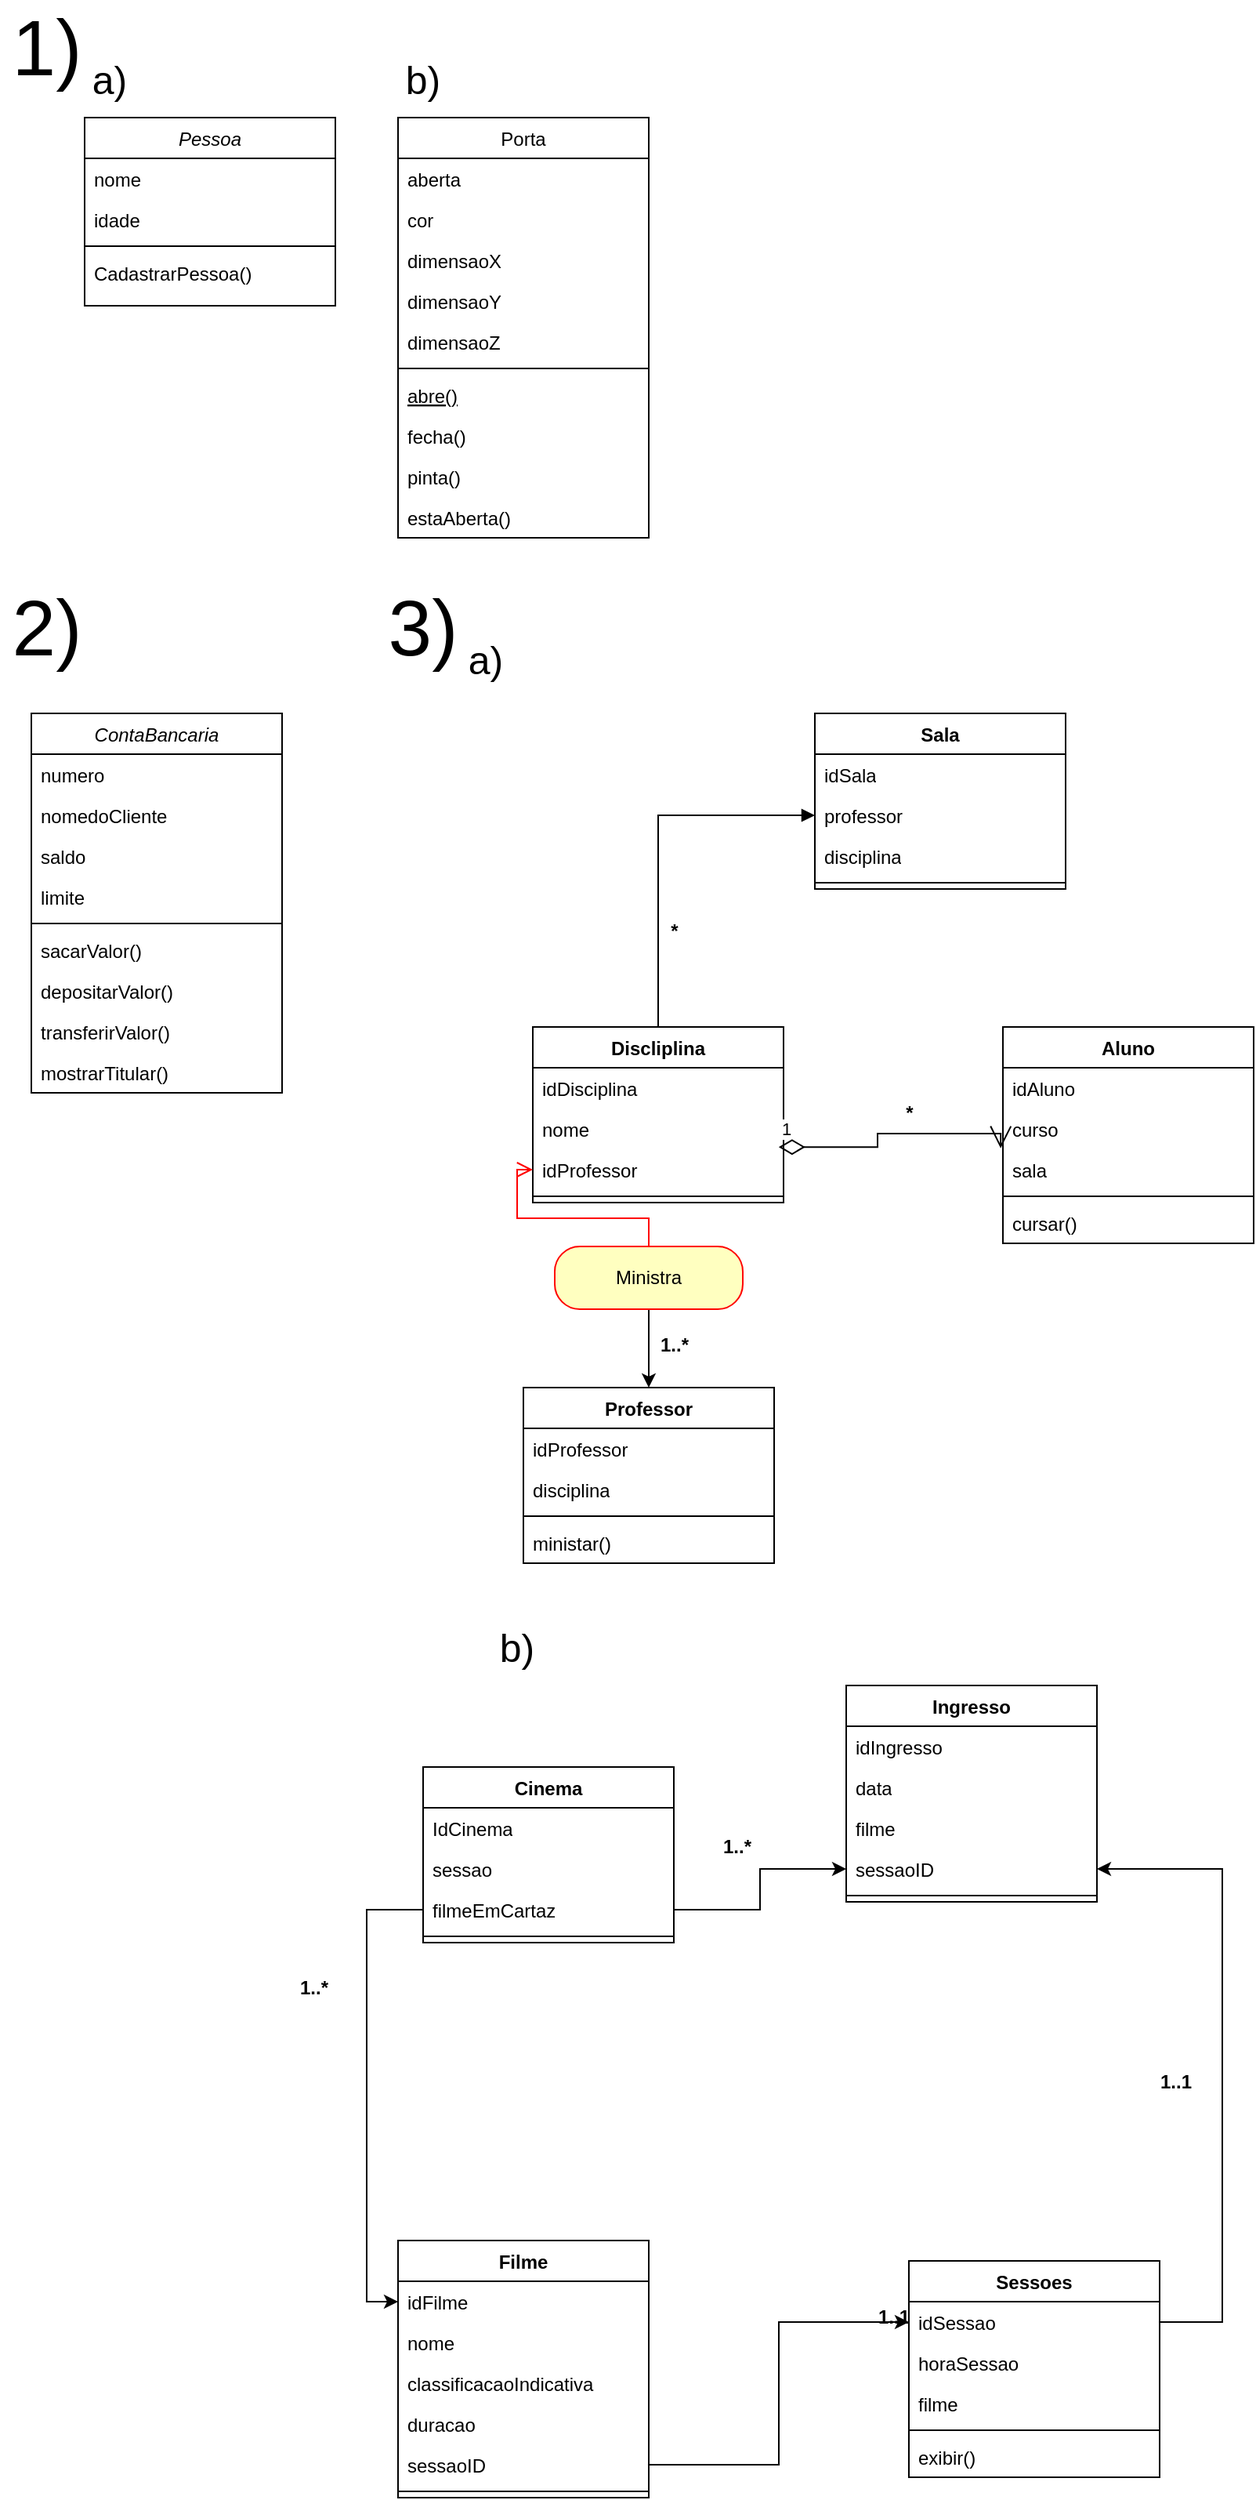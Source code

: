 <mxfile version="26.1.0">
  <diagram id="C5RBs43oDa-KdzZeNtuy" name="Page-1">
    <mxGraphModel dx="949" dy="1942" grid="1" gridSize="10" guides="1" tooltips="1" connect="1" arrows="1" fold="1" page="1" pageScale="1" pageWidth="827" pageHeight="1169" math="0" shadow="0">
      <root>
        <mxCell id="WIyWlLk6GJQsqaUBKTNV-0" />
        <mxCell id="WIyWlLk6GJQsqaUBKTNV-1" parent="WIyWlLk6GJQsqaUBKTNV-0" />
        <mxCell id="zkfFHV4jXpPFQw0GAbJ--0" value="Pessoa" style="swimlane;fontStyle=2;align=center;verticalAlign=top;childLayout=stackLayout;horizontal=1;startSize=26;horizontalStack=0;resizeParent=1;resizeLast=0;collapsible=1;marginBottom=0;rounded=0;shadow=0;strokeWidth=1;" parent="WIyWlLk6GJQsqaUBKTNV-1" vertex="1">
          <mxGeometry x="54" y="-1090" width="160" height="120" as="geometry">
            <mxRectangle x="230" y="140" width="160" height="26" as="alternateBounds" />
          </mxGeometry>
        </mxCell>
        <mxCell id="zkfFHV4jXpPFQw0GAbJ--1" value="nome&#xa;" style="text;align=left;verticalAlign=top;spacingLeft=4;spacingRight=4;overflow=hidden;rotatable=0;points=[[0,0.5],[1,0.5]];portConstraint=eastwest;" parent="zkfFHV4jXpPFQw0GAbJ--0" vertex="1">
          <mxGeometry y="26" width="160" height="26" as="geometry" />
        </mxCell>
        <mxCell id="zkfFHV4jXpPFQw0GAbJ--2" value="idade" style="text;align=left;verticalAlign=top;spacingLeft=4;spacingRight=4;overflow=hidden;rotatable=0;points=[[0,0.5],[1,0.5]];portConstraint=eastwest;rounded=0;shadow=0;html=0;" parent="zkfFHV4jXpPFQw0GAbJ--0" vertex="1">
          <mxGeometry y="52" width="160" height="26" as="geometry" />
        </mxCell>
        <mxCell id="zkfFHV4jXpPFQw0GAbJ--4" value="" style="line;html=1;strokeWidth=1;align=left;verticalAlign=middle;spacingTop=-1;spacingLeft=3;spacingRight=3;rotatable=0;labelPosition=right;points=[];portConstraint=eastwest;" parent="zkfFHV4jXpPFQw0GAbJ--0" vertex="1">
          <mxGeometry y="78" width="160" height="8" as="geometry" />
        </mxCell>
        <mxCell id="zkfFHV4jXpPFQw0GAbJ--5" value="CadastrarPessoa()" style="text;align=left;verticalAlign=top;spacingLeft=4;spacingRight=4;overflow=hidden;rotatable=0;points=[[0,0.5],[1,0.5]];portConstraint=eastwest;" parent="zkfFHV4jXpPFQw0GAbJ--0" vertex="1">
          <mxGeometry y="86" width="160" height="26" as="geometry" />
        </mxCell>
        <mxCell id="zkfFHV4jXpPFQw0GAbJ--6" value="Porta" style="swimlane;fontStyle=0;align=center;verticalAlign=top;childLayout=stackLayout;horizontal=1;startSize=26;horizontalStack=0;resizeParent=1;resizeLast=0;collapsible=1;marginBottom=0;rounded=0;shadow=0;strokeWidth=1;" parent="WIyWlLk6GJQsqaUBKTNV-1" vertex="1">
          <mxGeometry x="254" y="-1090" width="160" height="268" as="geometry">
            <mxRectangle x="130" y="380" width="160" height="26" as="alternateBounds" />
          </mxGeometry>
        </mxCell>
        <mxCell id="zkfFHV4jXpPFQw0GAbJ--7" value="aberta" style="text;align=left;verticalAlign=top;spacingLeft=4;spacingRight=4;overflow=hidden;rotatable=0;points=[[0,0.5],[1,0.5]];portConstraint=eastwest;" parent="zkfFHV4jXpPFQw0GAbJ--6" vertex="1">
          <mxGeometry y="26" width="160" height="26" as="geometry" />
        </mxCell>
        <mxCell id="zkfFHV4jXpPFQw0GAbJ--8" value="cor" style="text;align=left;verticalAlign=top;spacingLeft=4;spacingRight=4;overflow=hidden;rotatable=0;points=[[0,0.5],[1,0.5]];portConstraint=eastwest;rounded=0;shadow=0;html=0;" parent="zkfFHV4jXpPFQw0GAbJ--6" vertex="1">
          <mxGeometry y="52" width="160" height="26" as="geometry" />
        </mxCell>
        <mxCell id="nE7oXFHT_7Qgai8hMC7--0" value="dimensaoX" style="text;align=left;verticalAlign=top;spacingLeft=4;spacingRight=4;overflow=hidden;rotatable=0;points=[[0,0.5],[1,0.5]];portConstraint=eastwest;rounded=0;shadow=0;html=0;" vertex="1" parent="zkfFHV4jXpPFQw0GAbJ--6">
          <mxGeometry y="78" width="160" height="26" as="geometry" />
        </mxCell>
        <mxCell id="nE7oXFHT_7Qgai8hMC7--1" value="dimensaoY" style="text;align=left;verticalAlign=top;spacingLeft=4;spacingRight=4;overflow=hidden;rotatable=0;points=[[0,0.5],[1,0.5]];portConstraint=eastwest;rounded=0;shadow=0;html=0;" vertex="1" parent="zkfFHV4jXpPFQw0GAbJ--6">
          <mxGeometry y="104" width="160" height="26" as="geometry" />
        </mxCell>
        <mxCell id="nE7oXFHT_7Qgai8hMC7--2" value="dimensaoZ" style="text;align=left;verticalAlign=top;spacingLeft=4;spacingRight=4;overflow=hidden;rotatable=0;points=[[0,0.5],[1,0.5]];portConstraint=eastwest;rounded=0;shadow=0;html=0;" vertex="1" parent="zkfFHV4jXpPFQw0GAbJ--6">
          <mxGeometry y="130" width="160" height="26" as="geometry" />
        </mxCell>
        <mxCell id="zkfFHV4jXpPFQw0GAbJ--9" value="" style="line;html=1;strokeWidth=1;align=left;verticalAlign=middle;spacingTop=-1;spacingLeft=3;spacingRight=3;rotatable=0;labelPosition=right;points=[];portConstraint=eastwest;" parent="zkfFHV4jXpPFQw0GAbJ--6" vertex="1">
          <mxGeometry y="156" width="160" height="8" as="geometry" />
        </mxCell>
        <mxCell id="zkfFHV4jXpPFQw0GAbJ--10" value="abre()" style="text;align=left;verticalAlign=top;spacingLeft=4;spacingRight=4;overflow=hidden;rotatable=0;points=[[0,0.5],[1,0.5]];portConstraint=eastwest;fontStyle=4" parent="zkfFHV4jXpPFQw0GAbJ--6" vertex="1">
          <mxGeometry y="164" width="160" height="26" as="geometry" />
        </mxCell>
        <mxCell id="zkfFHV4jXpPFQw0GAbJ--11" value="fecha()" style="text;align=left;verticalAlign=top;spacingLeft=4;spacingRight=4;overflow=hidden;rotatable=0;points=[[0,0.5],[1,0.5]];portConstraint=eastwest;" parent="zkfFHV4jXpPFQw0GAbJ--6" vertex="1">
          <mxGeometry y="190" width="160" height="26" as="geometry" />
        </mxCell>
        <mxCell id="nE7oXFHT_7Qgai8hMC7--3" value="pinta()" style="text;align=left;verticalAlign=top;spacingLeft=4;spacingRight=4;overflow=hidden;rotatable=0;points=[[0,0.5],[1,0.5]];portConstraint=eastwest;" vertex="1" parent="zkfFHV4jXpPFQw0GAbJ--6">
          <mxGeometry y="216" width="160" height="26" as="geometry" />
        </mxCell>
        <mxCell id="nE7oXFHT_7Qgai8hMC7--4" value="estaAberta()" style="text;align=left;verticalAlign=top;spacingLeft=4;spacingRight=4;overflow=hidden;rotatable=0;points=[[0,0.5],[1,0.5]];portConstraint=eastwest;" vertex="1" parent="zkfFHV4jXpPFQw0GAbJ--6">
          <mxGeometry y="242" width="160" height="26" as="geometry" />
        </mxCell>
        <mxCell id="nE7oXFHT_7Qgai8hMC7--5" value="&lt;span style=&quot;font-size: 50px;&quot;&gt;1)&lt;/span&gt;" style="text;html=1;align=center;verticalAlign=middle;whiteSpace=wrap;rounded=0;" vertex="1" parent="WIyWlLk6GJQsqaUBKTNV-1">
          <mxGeometry y="-1150" width="60" height="30" as="geometry" />
        </mxCell>
        <mxCell id="nE7oXFHT_7Qgai8hMC7--8" value="&lt;font style=&quot;font-size: 25px;&quot;&gt;a)&lt;/font&gt;" style="text;html=1;align=center;verticalAlign=middle;whiteSpace=wrap;rounded=0;" vertex="1" parent="WIyWlLk6GJQsqaUBKTNV-1">
          <mxGeometry x="40" y="-1130" width="60" height="30" as="geometry" />
        </mxCell>
        <mxCell id="nE7oXFHT_7Qgai8hMC7--9" value="&lt;font style=&quot;font-size: 25px;&quot;&gt;b)&lt;/font&gt;" style="text;html=1;align=center;verticalAlign=middle;whiteSpace=wrap;rounded=0;" vertex="1" parent="WIyWlLk6GJQsqaUBKTNV-1">
          <mxGeometry x="240" y="-1130" width="60" height="30" as="geometry" />
        </mxCell>
        <mxCell id="nE7oXFHT_7Qgai8hMC7--10" value="&lt;span style=&quot;font-size: 50px;&quot;&gt;2&lt;/span&gt;&lt;span style=&quot;font-size: 50px; background-color: transparent; color: light-dark(rgb(0, 0, 0), rgb(255, 255, 255));&quot;&gt;)&lt;/span&gt;" style="text;html=1;align=center;verticalAlign=middle;whiteSpace=wrap;rounded=0;" vertex="1" parent="WIyWlLk6GJQsqaUBKTNV-1">
          <mxGeometry y="-780" width="60" height="30" as="geometry" />
        </mxCell>
        <mxCell id="nE7oXFHT_7Qgai8hMC7--11" value="&lt;span style=&quot;font-weight: normal;&quot;&gt;&lt;i&gt;ContaBancaria&lt;/i&gt;&lt;/span&gt;" style="swimlane;fontStyle=1;align=center;verticalAlign=top;childLayout=stackLayout;horizontal=1;startSize=26;horizontalStack=0;resizeParent=1;resizeParentMax=0;resizeLast=0;collapsible=1;marginBottom=0;whiteSpace=wrap;html=1;" vertex="1" parent="WIyWlLk6GJQsqaUBKTNV-1">
          <mxGeometry x="20" y="-710" width="160" height="242" as="geometry" />
        </mxCell>
        <mxCell id="nE7oXFHT_7Qgai8hMC7--12" value="numero" style="text;strokeColor=none;fillColor=none;align=left;verticalAlign=top;spacingLeft=4;spacingRight=4;overflow=hidden;rotatable=0;points=[[0,0.5],[1,0.5]];portConstraint=eastwest;whiteSpace=wrap;html=1;" vertex="1" parent="nE7oXFHT_7Qgai8hMC7--11">
          <mxGeometry y="26" width="160" height="26" as="geometry" />
        </mxCell>
        <mxCell id="nE7oXFHT_7Qgai8hMC7--15" value="nomedoCliente" style="text;strokeColor=none;fillColor=none;align=left;verticalAlign=top;spacingLeft=4;spacingRight=4;overflow=hidden;rotatable=0;points=[[0,0.5],[1,0.5]];portConstraint=eastwest;whiteSpace=wrap;html=1;" vertex="1" parent="nE7oXFHT_7Qgai8hMC7--11">
          <mxGeometry y="52" width="160" height="26" as="geometry" />
        </mxCell>
        <mxCell id="nE7oXFHT_7Qgai8hMC7--16" value="saldo&lt;div&gt;&lt;br&gt;&lt;/div&gt;" style="text;strokeColor=none;fillColor=none;align=left;verticalAlign=top;spacingLeft=4;spacingRight=4;overflow=hidden;rotatable=0;points=[[0,0.5],[1,0.5]];portConstraint=eastwest;whiteSpace=wrap;html=1;" vertex="1" parent="nE7oXFHT_7Qgai8hMC7--11">
          <mxGeometry y="78" width="160" height="26" as="geometry" />
        </mxCell>
        <mxCell id="nE7oXFHT_7Qgai8hMC7--17" value="&lt;div&gt;limite&lt;/div&gt;" style="text;strokeColor=none;fillColor=none;align=left;verticalAlign=top;spacingLeft=4;spacingRight=4;overflow=hidden;rotatable=0;points=[[0,0.5],[1,0.5]];portConstraint=eastwest;whiteSpace=wrap;html=1;" vertex="1" parent="nE7oXFHT_7Qgai8hMC7--11">
          <mxGeometry y="104" width="160" height="26" as="geometry" />
        </mxCell>
        <mxCell id="nE7oXFHT_7Qgai8hMC7--13" value="" style="line;strokeWidth=1;fillColor=none;align=left;verticalAlign=middle;spacingTop=-1;spacingLeft=3;spacingRight=3;rotatable=0;labelPosition=right;points=[];portConstraint=eastwest;strokeColor=inherit;" vertex="1" parent="nE7oXFHT_7Qgai8hMC7--11">
          <mxGeometry y="130" width="160" height="8" as="geometry" />
        </mxCell>
        <mxCell id="nE7oXFHT_7Qgai8hMC7--14" value="sacarValor()" style="text;strokeColor=none;fillColor=none;align=left;verticalAlign=top;spacingLeft=4;spacingRight=4;overflow=hidden;rotatable=0;points=[[0,0.5],[1,0.5]];portConstraint=eastwest;whiteSpace=wrap;html=1;" vertex="1" parent="nE7oXFHT_7Qgai8hMC7--11">
          <mxGeometry y="138" width="160" height="26" as="geometry" />
        </mxCell>
        <mxCell id="nE7oXFHT_7Qgai8hMC7--18" value="depositarValor()" style="text;strokeColor=none;fillColor=none;align=left;verticalAlign=top;spacingLeft=4;spacingRight=4;overflow=hidden;rotatable=0;points=[[0,0.5],[1,0.5]];portConstraint=eastwest;whiteSpace=wrap;html=1;" vertex="1" parent="nE7oXFHT_7Qgai8hMC7--11">
          <mxGeometry y="164" width="160" height="26" as="geometry" />
        </mxCell>
        <mxCell id="nE7oXFHT_7Qgai8hMC7--19" value="transferirValor()" style="text;strokeColor=none;fillColor=none;align=left;verticalAlign=top;spacingLeft=4;spacingRight=4;overflow=hidden;rotatable=0;points=[[0,0.5],[1,0.5]];portConstraint=eastwest;whiteSpace=wrap;html=1;" vertex="1" parent="nE7oXFHT_7Qgai8hMC7--11">
          <mxGeometry y="190" width="160" height="26" as="geometry" />
        </mxCell>
        <mxCell id="nE7oXFHT_7Qgai8hMC7--20" value="mostrarTitular()" style="text;strokeColor=none;fillColor=none;align=left;verticalAlign=top;spacingLeft=4;spacingRight=4;overflow=hidden;rotatable=0;points=[[0,0.5],[1,0.5]];portConstraint=eastwest;whiteSpace=wrap;html=1;" vertex="1" parent="nE7oXFHT_7Qgai8hMC7--11">
          <mxGeometry y="216" width="160" height="26" as="geometry" />
        </mxCell>
        <mxCell id="nE7oXFHT_7Qgai8hMC7--21" value="&lt;span style=&quot;font-size: 50px;&quot;&gt;3)&lt;/span&gt;" style="text;html=1;align=center;verticalAlign=middle;whiteSpace=wrap;rounded=0;" vertex="1" parent="WIyWlLk6GJQsqaUBKTNV-1">
          <mxGeometry x="240" y="-780" width="60" height="30" as="geometry" />
        </mxCell>
        <mxCell id="nE7oXFHT_7Qgai8hMC7--22" value="&lt;font style=&quot;font-size: 25px;&quot;&gt;a)&lt;/font&gt;" style="text;html=1;align=center;verticalAlign=middle;whiteSpace=wrap;rounded=0;" vertex="1" parent="WIyWlLk6GJQsqaUBKTNV-1">
          <mxGeometry x="280" y="-760" width="60" height="30" as="geometry" />
        </mxCell>
        <mxCell id="nE7oXFHT_7Qgai8hMC7--24" value="Sala" style="swimlane;fontStyle=1;align=center;verticalAlign=top;childLayout=stackLayout;horizontal=1;startSize=26;horizontalStack=0;resizeParent=1;resizeParentMax=0;resizeLast=0;collapsible=1;marginBottom=0;whiteSpace=wrap;html=1;" vertex="1" parent="WIyWlLk6GJQsqaUBKTNV-1">
          <mxGeometry x="520" y="-710" width="160" height="112" as="geometry" />
        </mxCell>
        <mxCell id="nE7oXFHT_7Qgai8hMC7--25" value="idSala" style="text;strokeColor=none;fillColor=none;align=left;verticalAlign=top;spacingLeft=4;spacingRight=4;overflow=hidden;rotatable=0;points=[[0,0.5],[1,0.5]];portConstraint=eastwest;whiteSpace=wrap;html=1;" vertex="1" parent="nE7oXFHT_7Qgai8hMC7--24">
          <mxGeometry y="26" width="160" height="26" as="geometry" />
        </mxCell>
        <mxCell id="nE7oXFHT_7Qgai8hMC7--36" value="professor" style="text;strokeColor=none;fillColor=none;align=left;verticalAlign=top;spacingLeft=4;spacingRight=4;overflow=hidden;rotatable=0;points=[[0,0.5],[1,0.5]];portConstraint=eastwest;whiteSpace=wrap;html=1;" vertex="1" parent="nE7oXFHT_7Qgai8hMC7--24">
          <mxGeometry y="52" width="160" height="26" as="geometry" />
        </mxCell>
        <mxCell id="nE7oXFHT_7Qgai8hMC7--35" value="disciplina" style="text;strokeColor=none;fillColor=none;align=left;verticalAlign=top;spacingLeft=4;spacingRight=4;overflow=hidden;rotatable=0;points=[[0,0.5],[1,0.5]];portConstraint=eastwest;whiteSpace=wrap;html=1;" vertex="1" parent="nE7oXFHT_7Qgai8hMC7--24">
          <mxGeometry y="78" width="160" height="26" as="geometry" />
        </mxCell>
        <mxCell id="nE7oXFHT_7Qgai8hMC7--26" value="" style="line;strokeWidth=1;fillColor=none;align=left;verticalAlign=middle;spacingTop=-1;spacingLeft=3;spacingRight=3;rotatable=0;labelPosition=right;points=[];portConstraint=eastwest;strokeColor=inherit;" vertex="1" parent="nE7oXFHT_7Qgai8hMC7--24">
          <mxGeometry y="104" width="160" height="8" as="geometry" />
        </mxCell>
        <mxCell id="nE7oXFHT_7Qgai8hMC7--28" value="Discliplina" style="swimlane;fontStyle=1;align=center;verticalAlign=top;childLayout=stackLayout;horizontal=1;startSize=26;horizontalStack=0;resizeParent=1;resizeParentMax=0;resizeLast=0;collapsible=1;marginBottom=0;whiteSpace=wrap;html=1;" vertex="1" parent="WIyWlLk6GJQsqaUBKTNV-1">
          <mxGeometry x="340" y="-510" width="160" height="112" as="geometry" />
        </mxCell>
        <mxCell id="nE7oXFHT_7Qgai8hMC7--37" value="" style="endArrow=block;endFill=1;html=1;edgeStyle=orthogonalEdgeStyle;align=left;verticalAlign=top;rounded=0;entryX=0;entryY=0.5;entryDx=0;entryDy=0;" edge="1" parent="nE7oXFHT_7Qgai8hMC7--28" target="nE7oXFHT_7Qgai8hMC7--36">
          <mxGeometry x="-1" relative="1" as="geometry">
            <mxPoint x="80" as="sourcePoint" />
            <mxPoint x="240" y="10" as="targetPoint" />
            <Array as="points">
              <mxPoint x="80" y="-135" />
            </Array>
          </mxGeometry>
        </mxCell>
        <mxCell id="nE7oXFHT_7Qgai8hMC7--29" value="idDisciplina" style="text;strokeColor=none;fillColor=none;align=left;verticalAlign=top;spacingLeft=4;spacingRight=4;overflow=hidden;rotatable=0;points=[[0,0.5],[1,0.5]];portConstraint=eastwest;whiteSpace=wrap;html=1;" vertex="1" parent="nE7oXFHT_7Qgai8hMC7--28">
          <mxGeometry y="26" width="160" height="26" as="geometry" />
        </mxCell>
        <mxCell id="nE7oXFHT_7Qgai8hMC7--34" value="nome" style="text;strokeColor=none;fillColor=none;align=left;verticalAlign=top;spacingLeft=4;spacingRight=4;overflow=hidden;rotatable=0;points=[[0,0.5],[1,0.5]];portConstraint=eastwest;whiteSpace=wrap;html=1;" vertex="1" parent="nE7oXFHT_7Qgai8hMC7--28">
          <mxGeometry y="52" width="160" height="26" as="geometry" />
        </mxCell>
        <mxCell id="nE7oXFHT_7Qgai8hMC7--32" value="idProfessor" style="text;strokeColor=none;fillColor=none;align=left;verticalAlign=top;spacingLeft=4;spacingRight=4;overflow=hidden;rotatable=0;points=[[0,0.5],[1,0.5]];portConstraint=eastwest;whiteSpace=wrap;html=1;" vertex="1" parent="nE7oXFHT_7Qgai8hMC7--28">
          <mxGeometry y="78" width="160" height="26" as="geometry" />
        </mxCell>
        <mxCell id="nE7oXFHT_7Qgai8hMC7--30" value="" style="line;strokeWidth=1;fillColor=none;align=left;verticalAlign=middle;spacingTop=-1;spacingLeft=3;spacingRight=3;rotatable=0;labelPosition=right;points=[];portConstraint=eastwest;strokeColor=inherit;" vertex="1" parent="nE7oXFHT_7Qgai8hMC7--28">
          <mxGeometry y="104" width="160" height="8" as="geometry" />
        </mxCell>
        <mxCell id="nE7oXFHT_7Qgai8hMC7--39" value="*" style="text;align=center;fontStyle=1;verticalAlign=middle;spacingLeft=3;spacingRight=3;strokeColor=none;rotatable=0;points=[[0,0.5],[1,0.5]];portConstraint=eastwest;html=1;" vertex="1" parent="WIyWlLk6GJQsqaUBKTNV-1">
          <mxGeometry x="390" y="-584" width="80" height="26" as="geometry" />
        </mxCell>
        <mxCell id="nE7oXFHT_7Qgai8hMC7--40" value="Professor" style="swimlane;fontStyle=1;align=center;verticalAlign=top;childLayout=stackLayout;horizontal=1;startSize=26;horizontalStack=0;resizeParent=1;resizeParentMax=0;resizeLast=0;collapsible=1;marginBottom=0;whiteSpace=wrap;html=1;" vertex="1" parent="WIyWlLk6GJQsqaUBKTNV-1">
          <mxGeometry x="334" y="-280" width="160" height="112" as="geometry" />
        </mxCell>
        <mxCell id="nE7oXFHT_7Qgai8hMC7--41" value="idProfessor" style="text;strokeColor=none;fillColor=none;align=left;verticalAlign=top;spacingLeft=4;spacingRight=4;overflow=hidden;rotatable=0;points=[[0,0.5],[1,0.5]];portConstraint=eastwest;whiteSpace=wrap;html=1;" vertex="1" parent="nE7oXFHT_7Qgai8hMC7--40">
          <mxGeometry y="26" width="160" height="26" as="geometry" />
        </mxCell>
        <mxCell id="nE7oXFHT_7Qgai8hMC7--44" value="disciplina" style="text;strokeColor=none;fillColor=none;align=left;verticalAlign=top;spacingLeft=4;spacingRight=4;overflow=hidden;rotatable=0;points=[[0,0.5],[1,0.5]];portConstraint=eastwest;whiteSpace=wrap;html=1;" vertex="1" parent="nE7oXFHT_7Qgai8hMC7--40">
          <mxGeometry y="52" width="160" height="26" as="geometry" />
        </mxCell>
        <mxCell id="nE7oXFHT_7Qgai8hMC7--42" value="" style="line;strokeWidth=1;fillColor=none;align=left;verticalAlign=middle;spacingTop=-1;spacingLeft=3;spacingRight=3;rotatable=0;labelPosition=right;points=[];portConstraint=eastwest;strokeColor=inherit;" vertex="1" parent="nE7oXFHT_7Qgai8hMC7--40">
          <mxGeometry y="78" width="160" height="8" as="geometry" />
        </mxCell>
        <mxCell id="nE7oXFHT_7Qgai8hMC7--43" value="ministar()" style="text;strokeColor=none;fillColor=none;align=left;verticalAlign=top;spacingLeft=4;spacingRight=4;overflow=hidden;rotatable=0;points=[[0,0.5],[1,0.5]];portConstraint=eastwest;whiteSpace=wrap;html=1;" vertex="1" parent="nE7oXFHT_7Qgai8hMC7--40">
          <mxGeometry y="86" width="160" height="26" as="geometry" />
        </mxCell>
        <mxCell id="nE7oXFHT_7Qgai8hMC7--47" style="edgeStyle=orthogonalEdgeStyle;rounded=0;orthogonalLoop=1;jettySize=auto;html=1;" edge="1" parent="WIyWlLk6GJQsqaUBKTNV-1" source="nE7oXFHT_7Qgai8hMC7--45" target="nE7oXFHT_7Qgai8hMC7--40">
          <mxGeometry relative="1" as="geometry" />
        </mxCell>
        <mxCell id="nE7oXFHT_7Qgai8hMC7--45" value="Ministra" style="rounded=1;whiteSpace=wrap;html=1;arcSize=40;fontColor=#000000;fillColor=#ffffc0;strokeColor=#ff0000;" vertex="1" parent="WIyWlLk6GJQsqaUBKTNV-1">
          <mxGeometry x="354" y="-370" width="120" height="40" as="geometry" />
        </mxCell>
        <mxCell id="nE7oXFHT_7Qgai8hMC7--46" value="" style="edgeStyle=orthogonalEdgeStyle;html=1;verticalAlign=bottom;endArrow=open;endSize=8;strokeColor=#ff0000;rounded=0;" edge="1" source="nE7oXFHT_7Qgai8hMC7--45" parent="WIyWlLk6GJQsqaUBKTNV-1" target="nE7oXFHT_7Qgai8hMC7--32">
          <mxGeometry relative="1" as="geometry">
            <mxPoint x="448.02" y="-380" as="targetPoint" />
          </mxGeometry>
        </mxCell>
        <mxCell id="nE7oXFHT_7Qgai8hMC7--48" value="1..*" style="text;align=center;fontStyle=1;verticalAlign=middle;spacingLeft=3;spacingRight=3;strokeColor=none;rotatable=0;points=[[0,0.5],[1,0.5]];portConstraint=eastwest;html=1;" vertex="1" parent="WIyWlLk6GJQsqaUBKTNV-1">
          <mxGeometry x="390" y="-320" width="80" height="26" as="geometry" />
        </mxCell>
        <mxCell id="nE7oXFHT_7Qgai8hMC7--49" value="Aluno" style="swimlane;fontStyle=1;align=center;verticalAlign=top;childLayout=stackLayout;horizontal=1;startSize=26;horizontalStack=0;resizeParent=1;resizeParentMax=0;resizeLast=0;collapsible=1;marginBottom=0;whiteSpace=wrap;html=1;" vertex="1" parent="WIyWlLk6GJQsqaUBKTNV-1">
          <mxGeometry x="640" y="-510" width="160" height="138" as="geometry" />
        </mxCell>
        <mxCell id="nE7oXFHT_7Qgai8hMC7--50" value="idAluno" style="text;strokeColor=none;fillColor=none;align=left;verticalAlign=top;spacingLeft=4;spacingRight=4;overflow=hidden;rotatable=0;points=[[0,0.5],[1,0.5]];portConstraint=eastwest;whiteSpace=wrap;html=1;" vertex="1" parent="nE7oXFHT_7Qgai8hMC7--49">
          <mxGeometry y="26" width="160" height="26" as="geometry" />
        </mxCell>
        <mxCell id="nE7oXFHT_7Qgai8hMC7--53" value="curso" style="text;strokeColor=none;fillColor=none;align=left;verticalAlign=top;spacingLeft=4;spacingRight=4;overflow=hidden;rotatable=0;points=[[0,0.5],[1,0.5]];portConstraint=eastwest;whiteSpace=wrap;html=1;" vertex="1" parent="nE7oXFHT_7Qgai8hMC7--49">
          <mxGeometry y="52" width="160" height="26" as="geometry" />
        </mxCell>
        <mxCell id="nE7oXFHT_7Qgai8hMC7--54" value="sala" style="text;strokeColor=none;fillColor=none;align=left;verticalAlign=top;spacingLeft=4;spacingRight=4;overflow=hidden;rotatable=0;points=[[0,0.5],[1,0.5]];portConstraint=eastwest;whiteSpace=wrap;html=1;" vertex="1" parent="nE7oXFHT_7Qgai8hMC7--49">
          <mxGeometry y="78" width="160" height="26" as="geometry" />
        </mxCell>
        <mxCell id="nE7oXFHT_7Qgai8hMC7--51" value="" style="line;strokeWidth=1;fillColor=none;align=left;verticalAlign=middle;spacingTop=-1;spacingLeft=3;spacingRight=3;rotatable=0;labelPosition=right;points=[];portConstraint=eastwest;strokeColor=inherit;" vertex="1" parent="nE7oXFHT_7Qgai8hMC7--49">
          <mxGeometry y="104" width="160" height="8" as="geometry" />
        </mxCell>
        <mxCell id="nE7oXFHT_7Qgai8hMC7--52" value="cursar()" style="text;strokeColor=none;fillColor=none;align=left;verticalAlign=top;spacingLeft=4;spacingRight=4;overflow=hidden;rotatable=0;points=[[0,0.5],[1,0.5]];portConstraint=eastwest;whiteSpace=wrap;html=1;" vertex="1" parent="nE7oXFHT_7Qgai8hMC7--49">
          <mxGeometry y="112" width="160" height="26" as="geometry" />
        </mxCell>
        <mxCell id="nE7oXFHT_7Qgai8hMC7--56" value="1" style="endArrow=open;html=1;endSize=12;startArrow=diamondThin;startSize=14;startFill=0;edgeStyle=orthogonalEdgeStyle;align=left;verticalAlign=bottom;rounded=0;exitX=0.981;exitY=-0.054;exitDx=0;exitDy=0;exitPerimeter=0;entryX=-0.009;entryY=-0.023;entryDx=0;entryDy=0;entryPerimeter=0;" edge="1" parent="WIyWlLk6GJQsqaUBKTNV-1" source="nE7oXFHT_7Qgai8hMC7--32" target="nE7oXFHT_7Qgai8hMC7--54">
          <mxGeometry x="-1" y="3" relative="1" as="geometry">
            <mxPoint x="550" y="-400" as="sourcePoint" />
            <mxPoint x="710" y="-400" as="targetPoint" />
            <Array as="points">
              <mxPoint x="560" y="-433" />
              <mxPoint x="560" y="-442" />
              <mxPoint x="639" y="-442" />
            </Array>
          </mxGeometry>
        </mxCell>
        <mxCell id="nE7oXFHT_7Qgai8hMC7--57" value="*" style="text;align=center;fontStyle=1;verticalAlign=middle;spacingLeft=3;spacingRight=3;strokeColor=none;rotatable=0;points=[[0,0.5],[1,0.5]];portConstraint=eastwest;html=1;" vertex="1" parent="WIyWlLk6GJQsqaUBKTNV-1">
          <mxGeometry x="540" y="-468" width="80" height="26" as="geometry" />
        </mxCell>
        <mxCell id="nE7oXFHT_7Qgai8hMC7--59" value="&lt;font style=&quot;font-size: 25px;&quot;&gt;b)&lt;/font&gt;" style="text;html=1;align=center;verticalAlign=middle;whiteSpace=wrap;rounded=0;" vertex="1" parent="WIyWlLk6GJQsqaUBKTNV-1">
          <mxGeometry x="300" y="-130" width="60" height="30" as="geometry" />
        </mxCell>
        <mxCell id="nE7oXFHT_7Qgai8hMC7--60" value="Cinema" style="swimlane;fontStyle=1;align=center;verticalAlign=top;childLayout=stackLayout;horizontal=1;startSize=26;horizontalStack=0;resizeParent=1;resizeParentMax=0;resizeLast=0;collapsible=1;marginBottom=0;whiteSpace=wrap;html=1;" vertex="1" parent="WIyWlLk6GJQsqaUBKTNV-1">
          <mxGeometry x="270" y="-38" width="160" height="112" as="geometry" />
        </mxCell>
        <mxCell id="nE7oXFHT_7Qgai8hMC7--61" value="IdCinema" style="text;strokeColor=none;fillColor=none;align=left;verticalAlign=top;spacingLeft=4;spacingRight=4;overflow=hidden;rotatable=0;points=[[0,0.5],[1,0.5]];portConstraint=eastwest;whiteSpace=wrap;html=1;" vertex="1" parent="nE7oXFHT_7Qgai8hMC7--60">
          <mxGeometry y="26" width="160" height="26" as="geometry" />
        </mxCell>
        <mxCell id="nE7oXFHT_7Qgai8hMC7--96" value="sessao" style="text;strokeColor=none;fillColor=none;align=left;verticalAlign=top;spacingLeft=4;spacingRight=4;overflow=hidden;rotatable=0;points=[[0,0.5],[1,0.5]];portConstraint=eastwest;whiteSpace=wrap;html=1;" vertex="1" parent="nE7oXFHT_7Qgai8hMC7--60">
          <mxGeometry y="52" width="160" height="26" as="geometry" />
        </mxCell>
        <mxCell id="nE7oXFHT_7Qgai8hMC7--81" value="filmeEmCartaz" style="text;strokeColor=none;fillColor=none;align=left;verticalAlign=top;spacingLeft=4;spacingRight=4;overflow=hidden;rotatable=0;points=[[0,0.5],[1,0.5]];portConstraint=eastwest;whiteSpace=wrap;html=1;" vertex="1" parent="nE7oXFHT_7Qgai8hMC7--60">
          <mxGeometry y="78" width="160" height="26" as="geometry" />
        </mxCell>
        <mxCell id="nE7oXFHT_7Qgai8hMC7--62" value="" style="line;strokeWidth=1;fillColor=none;align=left;verticalAlign=middle;spacingTop=-1;spacingLeft=3;spacingRight=3;rotatable=0;labelPosition=right;points=[];portConstraint=eastwest;strokeColor=inherit;" vertex="1" parent="nE7oXFHT_7Qgai8hMC7--60">
          <mxGeometry y="104" width="160" height="8" as="geometry" />
        </mxCell>
        <mxCell id="nE7oXFHT_7Qgai8hMC7--64" value="Sessoes" style="swimlane;fontStyle=1;align=center;verticalAlign=top;childLayout=stackLayout;horizontal=1;startSize=26;horizontalStack=0;resizeParent=1;resizeParentMax=0;resizeLast=0;collapsible=1;marginBottom=0;whiteSpace=wrap;html=1;" vertex="1" parent="WIyWlLk6GJQsqaUBKTNV-1">
          <mxGeometry x="580" y="277" width="160" height="138" as="geometry" />
        </mxCell>
        <mxCell id="nE7oXFHT_7Qgai8hMC7--65" value="idSessao" style="text;strokeColor=none;fillColor=none;align=left;verticalAlign=top;spacingLeft=4;spacingRight=4;overflow=hidden;rotatable=0;points=[[0,0.5],[1,0.5]];portConstraint=eastwest;whiteSpace=wrap;html=1;" vertex="1" parent="nE7oXFHT_7Qgai8hMC7--64">
          <mxGeometry y="26" width="160" height="26" as="geometry" />
        </mxCell>
        <mxCell id="nE7oXFHT_7Qgai8hMC7--76" value="horaSessao" style="text;strokeColor=none;fillColor=none;align=left;verticalAlign=top;spacingLeft=4;spacingRight=4;overflow=hidden;rotatable=0;points=[[0,0.5],[1,0.5]];portConstraint=eastwest;whiteSpace=wrap;html=1;" vertex="1" parent="nE7oXFHT_7Qgai8hMC7--64">
          <mxGeometry y="52" width="160" height="26" as="geometry" />
        </mxCell>
        <mxCell id="nE7oXFHT_7Qgai8hMC7--77" value="filme" style="text;strokeColor=none;fillColor=none;align=left;verticalAlign=top;spacingLeft=4;spacingRight=4;overflow=hidden;rotatable=0;points=[[0,0.5],[1,0.5]];portConstraint=eastwest;whiteSpace=wrap;html=1;" vertex="1" parent="nE7oXFHT_7Qgai8hMC7--64">
          <mxGeometry y="78" width="160" height="26" as="geometry" />
        </mxCell>
        <mxCell id="nE7oXFHT_7Qgai8hMC7--66" value="" style="line;strokeWidth=1;fillColor=none;align=left;verticalAlign=middle;spacingTop=-1;spacingLeft=3;spacingRight=3;rotatable=0;labelPosition=right;points=[];portConstraint=eastwest;strokeColor=inherit;" vertex="1" parent="nE7oXFHT_7Qgai8hMC7--64">
          <mxGeometry y="104" width="160" height="8" as="geometry" />
        </mxCell>
        <mxCell id="nE7oXFHT_7Qgai8hMC7--67" value="exibir()" style="text;strokeColor=none;fillColor=none;align=left;verticalAlign=top;spacingLeft=4;spacingRight=4;overflow=hidden;rotatable=0;points=[[0,0.5],[1,0.5]];portConstraint=eastwest;whiteSpace=wrap;html=1;" vertex="1" parent="nE7oXFHT_7Qgai8hMC7--64">
          <mxGeometry y="112" width="160" height="26" as="geometry" />
        </mxCell>
        <mxCell id="nE7oXFHT_7Qgai8hMC7--68" value="Filme" style="swimlane;fontStyle=1;align=center;verticalAlign=top;childLayout=stackLayout;horizontal=1;startSize=26;horizontalStack=0;resizeParent=1;resizeParentMax=0;resizeLast=0;collapsible=1;marginBottom=0;whiteSpace=wrap;html=1;" vertex="1" parent="WIyWlLk6GJQsqaUBKTNV-1">
          <mxGeometry x="254" y="264" width="160" height="164" as="geometry" />
        </mxCell>
        <mxCell id="nE7oXFHT_7Qgai8hMC7--69" value="idFilme" style="text;strokeColor=none;fillColor=none;align=left;verticalAlign=top;spacingLeft=4;spacingRight=4;overflow=hidden;rotatable=0;points=[[0,0.5],[1,0.5]];portConstraint=eastwest;whiteSpace=wrap;html=1;" vertex="1" parent="nE7oXFHT_7Qgai8hMC7--68">
          <mxGeometry y="26" width="160" height="26" as="geometry" />
        </mxCell>
        <mxCell id="nE7oXFHT_7Qgai8hMC7--72" value="nome" style="text;strokeColor=none;fillColor=none;align=left;verticalAlign=top;spacingLeft=4;spacingRight=4;overflow=hidden;rotatable=0;points=[[0,0.5],[1,0.5]];portConstraint=eastwest;whiteSpace=wrap;html=1;" vertex="1" parent="nE7oXFHT_7Qgai8hMC7--68">
          <mxGeometry y="52" width="160" height="26" as="geometry" />
        </mxCell>
        <mxCell id="nE7oXFHT_7Qgai8hMC7--73" value="classificacaoIndicativa" style="text;strokeColor=none;fillColor=none;align=left;verticalAlign=top;spacingLeft=4;spacingRight=4;overflow=hidden;rotatable=0;points=[[0,0.5],[1,0.5]];portConstraint=eastwest;whiteSpace=wrap;html=1;" vertex="1" parent="nE7oXFHT_7Qgai8hMC7--68">
          <mxGeometry y="78" width="160" height="26" as="geometry" />
        </mxCell>
        <mxCell id="nE7oXFHT_7Qgai8hMC7--74" value="duracao" style="text;strokeColor=none;fillColor=none;align=left;verticalAlign=top;spacingLeft=4;spacingRight=4;overflow=hidden;rotatable=0;points=[[0,0.5],[1,0.5]];portConstraint=eastwest;whiteSpace=wrap;html=1;" vertex="1" parent="nE7oXFHT_7Qgai8hMC7--68">
          <mxGeometry y="104" width="160" height="26" as="geometry" />
        </mxCell>
        <mxCell id="nE7oXFHT_7Qgai8hMC7--75" value="sessaoID" style="text;strokeColor=none;fillColor=none;align=left;verticalAlign=top;spacingLeft=4;spacingRight=4;overflow=hidden;rotatable=0;points=[[0,0.5],[1,0.5]];portConstraint=eastwest;whiteSpace=wrap;html=1;" vertex="1" parent="nE7oXFHT_7Qgai8hMC7--68">
          <mxGeometry y="130" width="160" height="26" as="geometry" />
        </mxCell>
        <mxCell id="nE7oXFHT_7Qgai8hMC7--70" value="" style="line;strokeWidth=1;fillColor=none;align=left;verticalAlign=middle;spacingTop=-1;spacingLeft=3;spacingRight=3;rotatable=0;labelPosition=right;points=[];portConstraint=eastwest;strokeColor=inherit;" vertex="1" parent="nE7oXFHT_7Qgai8hMC7--68">
          <mxGeometry y="156" width="160" height="8" as="geometry" />
        </mxCell>
        <mxCell id="nE7oXFHT_7Qgai8hMC7--82" value="Ingresso" style="swimlane;fontStyle=1;align=center;verticalAlign=top;childLayout=stackLayout;horizontal=1;startSize=26;horizontalStack=0;resizeParent=1;resizeParentMax=0;resizeLast=0;collapsible=1;marginBottom=0;whiteSpace=wrap;html=1;" vertex="1" parent="WIyWlLk6GJQsqaUBKTNV-1">
          <mxGeometry x="540" y="-90" width="160" height="138" as="geometry" />
        </mxCell>
        <mxCell id="nE7oXFHT_7Qgai8hMC7--83" value="idIngresso" style="text;strokeColor=none;fillColor=none;align=left;verticalAlign=top;spacingLeft=4;spacingRight=4;overflow=hidden;rotatable=0;points=[[0,0.5],[1,0.5]];portConstraint=eastwest;whiteSpace=wrap;html=1;" vertex="1" parent="nE7oXFHT_7Qgai8hMC7--82">
          <mxGeometry y="26" width="160" height="26" as="geometry" />
        </mxCell>
        <mxCell id="nE7oXFHT_7Qgai8hMC7--86" value="data" style="text;strokeColor=none;fillColor=none;align=left;verticalAlign=top;spacingLeft=4;spacingRight=4;overflow=hidden;rotatable=0;points=[[0,0.5],[1,0.5]];portConstraint=eastwest;whiteSpace=wrap;html=1;" vertex="1" parent="nE7oXFHT_7Qgai8hMC7--82">
          <mxGeometry y="52" width="160" height="26" as="geometry" />
        </mxCell>
        <mxCell id="nE7oXFHT_7Qgai8hMC7--87" value="filme" style="text;strokeColor=none;fillColor=none;align=left;verticalAlign=top;spacingLeft=4;spacingRight=4;overflow=hidden;rotatable=0;points=[[0,0.5],[1,0.5]];portConstraint=eastwest;whiteSpace=wrap;html=1;" vertex="1" parent="nE7oXFHT_7Qgai8hMC7--82">
          <mxGeometry y="78" width="160" height="26" as="geometry" />
        </mxCell>
        <mxCell id="nE7oXFHT_7Qgai8hMC7--88" value="sessaoID" style="text;strokeColor=none;fillColor=none;align=left;verticalAlign=top;spacingLeft=4;spacingRight=4;overflow=hidden;rotatable=0;points=[[0,0.5],[1,0.5]];portConstraint=eastwest;whiteSpace=wrap;html=1;" vertex="1" parent="nE7oXFHT_7Qgai8hMC7--82">
          <mxGeometry y="104" width="160" height="26" as="geometry" />
        </mxCell>
        <mxCell id="nE7oXFHT_7Qgai8hMC7--84" value="" style="line;strokeWidth=1;fillColor=none;align=left;verticalAlign=middle;spacingTop=-1;spacingLeft=3;spacingRight=3;rotatable=0;labelPosition=right;points=[];portConstraint=eastwest;strokeColor=inherit;" vertex="1" parent="nE7oXFHT_7Qgai8hMC7--82">
          <mxGeometry y="130" width="160" height="8" as="geometry" />
        </mxCell>
        <mxCell id="nE7oXFHT_7Qgai8hMC7--89" style="edgeStyle=orthogonalEdgeStyle;rounded=0;orthogonalLoop=1;jettySize=auto;html=1;exitX=1;exitY=0.5;exitDx=0;exitDy=0;" edge="1" parent="WIyWlLk6GJQsqaUBKTNV-1" source="nE7oXFHT_7Qgai8hMC7--65" target="nE7oXFHT_7Qgai8hMC7--88">
          <mxGeometry relative="1" as="geometry">
            <Array as="points">
              <mxPoint x="780" y="27" />
            </Array>
          </mxGeometry>
        </mxCell>
        <mxCell id="nE7oXFHT_7Qgai8hMC7--90" style="edgeStyle=orthogonalEdgeStyle;rounded=0;orthogonalLoop=1;jettySize=auto;html=1;" edge="1" parent="WIyWlLk6GJQsqaUBKTNV-1" source="nE7oXFHT_7Qgai8hMC7--75" target="nE7oXFHT_7Qgai8hMC7--65">
          <mxGeometry relative="1" as="geometry" />
        </mxCell>
        <mxCell id="nE7oXFHT_7Qgai8hMC7--91" style="edgeStyle=orthogonalEdgeStyle;rounded=0;orthogonalLoop=1;jettySize=auto;html=1;entryX=0;entryY=0.5;entryDx=0;entryDy=0;" edge="1" parent="WIyWlLk6GJQsqaUBKTNV-1" source="nE7oXFHT_7Qgai8hMC7--81" target="nE7oXFHT_7Qgai8hMC7--88">
          <mxGeometry relative="1" as="geometry" />
        </mxCell>
        <mxCell id="nE7oXFHT_7Qgai8hMC7--92" value="1..1" style="text;align=center;fontStyle=1;verticalAlign=middle;spacingLeft=3;spacingRight=3;strokeColor=none;rotatable=0;points=[[0,0.5],[1,0.5]];portConstraint=eastwest;html=1;" vertex="1" parent="WIyWlLk6GJQsqaUBKTNV-1">
          <mxGeometry x="530" y="300" width="80" height="26" as="geometry" />
        </mxCell>
        <mxCell id="nE7oXFHT_7Qgai8hMC7--93" value="1..*" style="text;align=center;fontStyle=1;verticalAlign=middle;spacingLeft=3;spacingRight=3;strokeColor=none;rotatable=0;points=[[0,0.5],[1,0.5]];portConstraint=eastwest;html=1;" vertex="1" parent="WIyWlLk6GJQsqaUBKTNV-1">
          <mxGeometry x="430" width="80" height="26" as="geometry" />
        </mxCell>
        <mxCell id="nE7oXFHT_7Qgai8hMC7--94" value="1..1" style="text;align=center;fontStyle=1;verticalAlign=middle;spacingLeft=3;spacingRight=3;strokeColor=none;rotatable=0;points=[[0,0.5],[1,0.5]];portConstraint=eastwest;html=1;" vertex="1" parent="WIyWlLk6GJQsqaUBKTNV-1">
          <mxGeometry x="710" y="150" width="80" height="26" as="geometry" />
        </mxCell>
        <mxCell id="nE7oXFHT_7Qgai8hMC7--97" style="edgeStyle=orthogonalEdgeStyle;rounded=0;orthogonalLoop=1;jettySize=auto;html=1;entryX=0;entryY=0.5;entryDx=0;entryDy=0;" edge="1" parent="WIyWlLk6GJQsqaUBKTNV-1" source="nE7oXFHT_7Qgai8hMC7--81" target="nE7oXFHT_7Qgai8hMC7--69">
          <mxGeometry relative="1" as="geometry" />
        </mxCell>
        <mxCell id="nE7oXFHT_7Qgai8hMC7--98" value="1..*" style="text;align=center;fontStyle=1;verticalAlign=middle;spacingLeft=3;spacingRight=3;strokeColor=none;rotatable=0;points=[[0,0.5],[1,0.5]];portConstraint=eastwest;html=1;" vertex="1" parent="WIyWlLk6GJQsqaUBKTNV-1">
          <mxGeometry x="160" y="90" width="80" height="26" as="geometry" />
        </mxCell>
      </root>
    </mxGraphModel>
  </diagram>
</mxfile>
